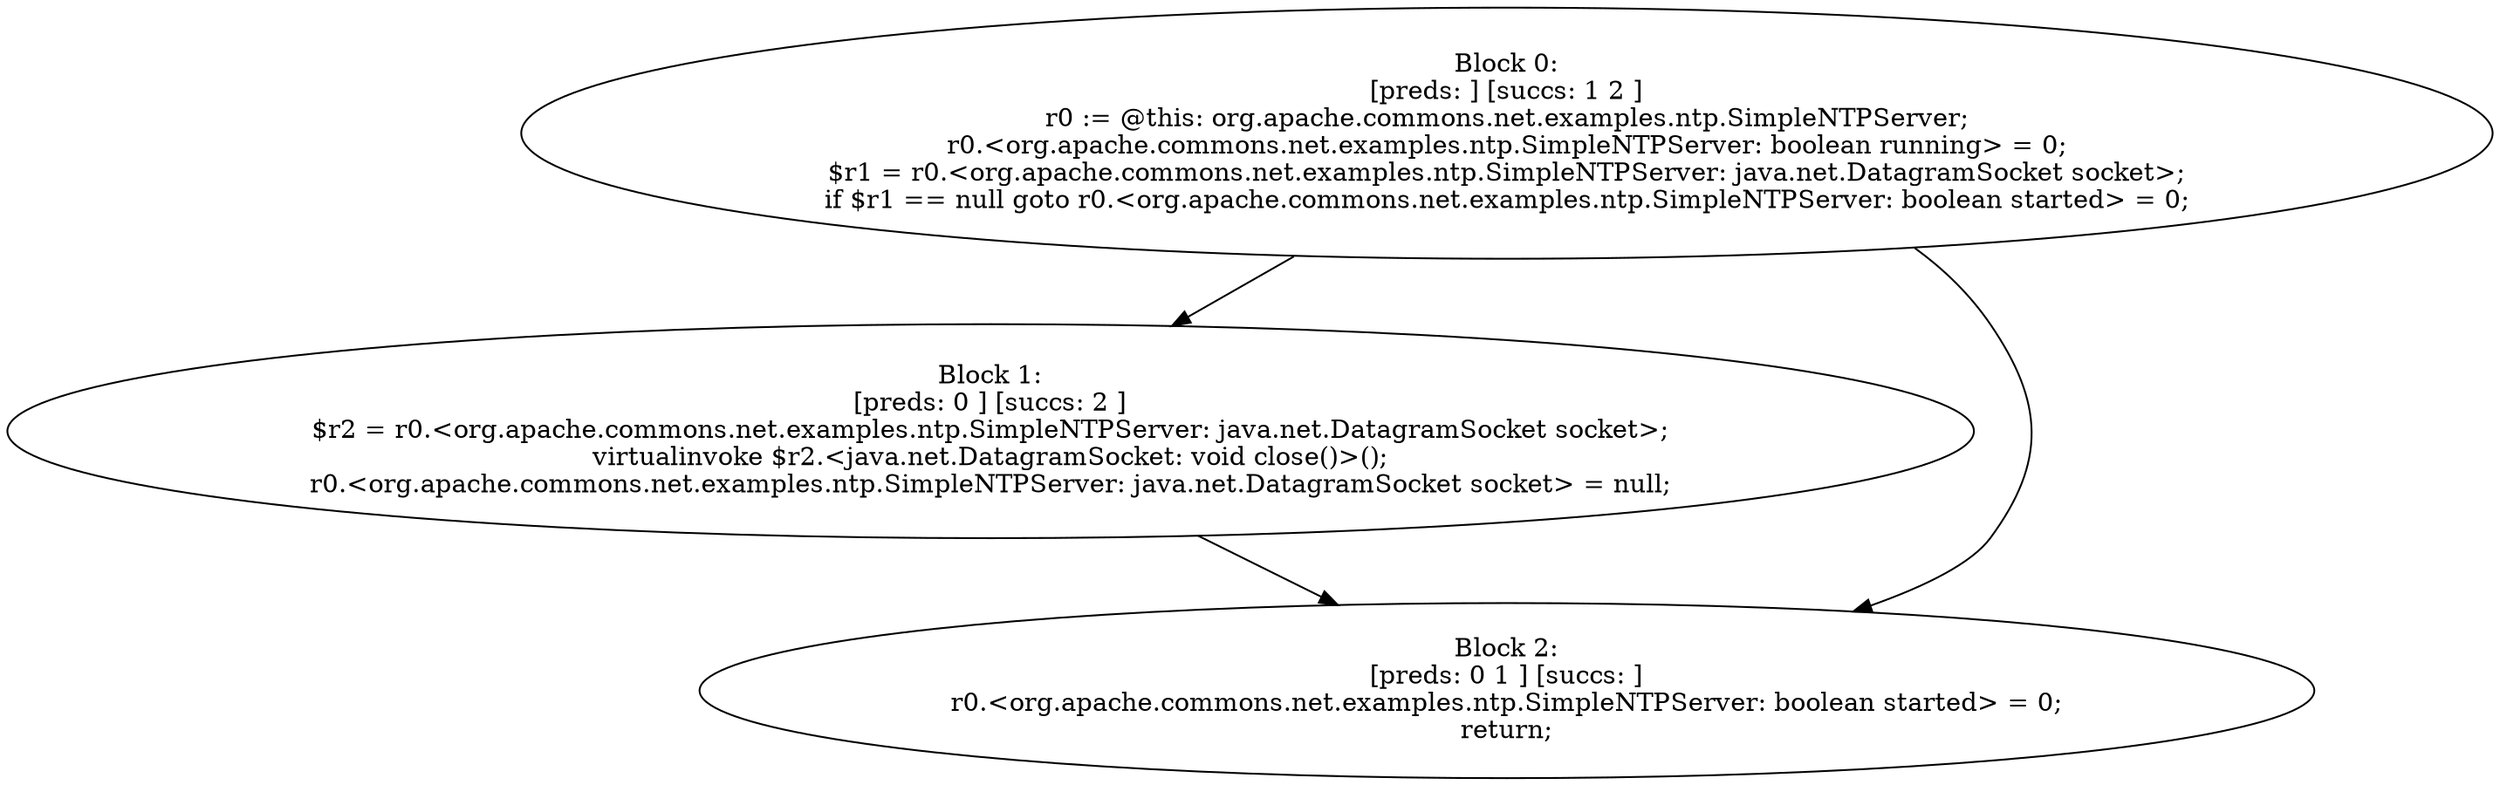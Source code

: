 digraph "unitGraph" {
    "Block 0:
[preds: ] [succs: 1 2 ]
r0 := @this: org.apache.commons.net.examples.ntp.SimpleNTPServer;
r0.<org.apache.commons.net.examples.ntp.SimpleNTPServer: boolean running> = 0;
$r1 = r0.<org.apache.commons.net.examples.ntp.SimpleNTPServer: java.net.DatagramSocket socket>;
if $r1 == null goto r0.<org.apache.commons.net.examples.ntp.SimpleNTPServer: boolean started> = 0;
"
    "Block 1:
[preds: 0 ] [succs: 2 ]
$r2 = r0.<org.apache.commons.net.examples.ntp.SimpleNTPServer: java.net.DatagramSocket socket>;
virtualinvoke $r2.<java.net.DatagramSocket: void close()>();
r0.<org.apache.commons.net.examples.ntp.SimpleNTPServer: java.net.DatagramSocket socket> = null;
"
    "Block 2:
[preds: 0 1 ] [succs: ]
r0.<org.apache.commons.net.examples.ntp.SimpleNTPServer: boolean started> = 0;
return;
"
    "Block 0:
[preds: ] [succs: 1 2 ]
r0 := @this: org.apache.commons.net.examples.ntp.SimpleNTPServer;
r0.<org.apache.commons.net.examples.ntp.SimpleNTPServer: boolean running> = 0;
$r1 = r0.<org.apache.commons.net.examples.ntp.SimpleNTPServer: java.net.DatagramSocket socket>;
if $r1 == null goto r0.<org.apache.commons.net.examples.ntp.SimpleNTPServer: boolean started> = 0;
"->"Block 1:
[preds: 0 ] [succs: 2 ]
$r2 = r0.<org.apache.commons.net.examples.ntp.SimpleNTPServer: java.net.DatagramSocket socket>;
virtualinvoke $r2.<java.net.DatagramSocket: void close()>();
r0.<org.apache.commons.net.examples.ntp.SimpleNTPServer: java.net.DatagramSocket socket> = null;
";
    "Block 0:
[preds: ] [succs: 1 2 ]
r0 := @this: org.apache.commons.net.examples.ntp.SimpleNTPServer;
r0.<org.apache.commons.net.examples.ntp.SimpleNTPServer: boolean running> = 0;
$r1 = r0.<org.apache.commons.net.examples.ntp.SimpleNTPServer: java.net.DatagramSocket socket>;
if $r1 == null goto r0.<org.apache.commons.net.examples.ntp.SimpleNTPServer: boolean started> = 0;
"->"Block 2:
[preds: 0 1 ] [succs: ]
r0.<org.apache.commons.net.examples.ntp.SimpleNTPServer: boolean started> = 0;
return;
";
    "Block 1:
[preds: 0 ] [succs: 2 ]
$r2 = r0.<org.apache.commons.net.examples.ntp.SimpleNTPServer: java.net.DatagramSocket socket>;
virtualinvoke $r2.<java.net.DatagramSocket: void close()>();
r0.<org.apache.commons.net.examples.ntp.SimpleNTPServer: java.net.DatagramSocket socket> = null;
"->"Block 2:
[preds: 0 1 ] [succs: ]
r0.<org.apache.commons.net.examples.ntp.SimpleNTPServer: boolean started> = 0;
return;
";
}

